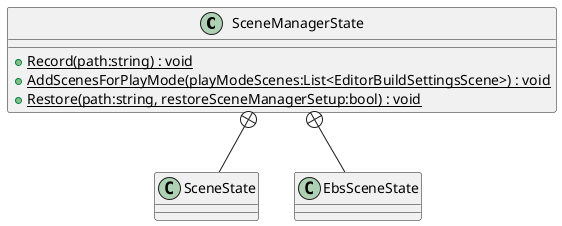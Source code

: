 @startuml
class SceneManagerState {
    + {static} Record(path:string) : void
    + {static} AddScenesForPlayMode(playModeScenes:List<EditorBuildSettingsScene>) : void
    + {static} Restore(path:string, restoreSceneManagerSetup:bool) : void
}
class SceneState {
}
class EbsSceneState {
}
SceneManagerState +-- SceneState
SceneManagerState +-- EbsSceneState
@enduml
